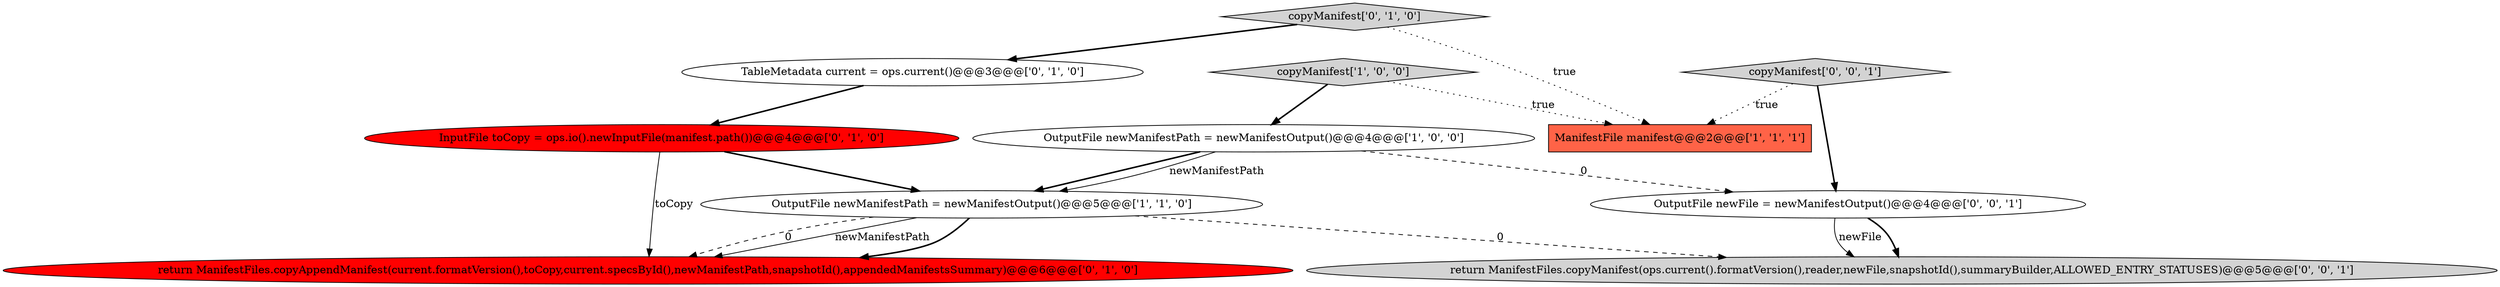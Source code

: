 digraph {
4 [style = filled, label = "copyManifest['0', '1', '0']", fillcolor = lightgray, shape = diamond image = "AAA0AAABBB2BBB"];
10 [style = filled, label = "return ManifestFiles.copyManifest(ops.current().formatVersion(),reader,newFile,snapshotId(),summaryBuilder,ALLOWED_ENTRY_STATUSES)@@@5@@@['0', '0', '1']", fillcolor = lightgray, shape = ellipse image = "AAA0AAABBB3BBB"];
0 [style = filled, label = "OutputFile newManifestPath = newManifestOutput()@@@5@@@['1', '1', '0']", fillcolor = white, shape = ellipse image = "AAA0AAABBB1BBB"];
1 [style = filled, label = "copyManifest['1', '0', '0']", fillcolor = lightgray, shape = diamond image = "AAA0AAABBB1BBB"];
7 [style = filled, label = "InputFile toCopy = ops.io().newInputFile(manifest.path())@@@4@@@['0', '1', '0']", fillcolor = red, shape = ellipse image = "AAA1AAABBB2BBB"];
3 [style = filled, label = "ManifestFile manifest@@@2@@@['1', '1', '1']", fillcolor = tomato, shape = box image = "AAA0AAABBB1BBB"];
9 [style = filled, label = "copyManifest['0', '0', '1']", fillcolor = lightgray, shape = diamond image = "AAA0AAABBB3BBB"];
6 [style = filled, label = "return ManifestFiles.copyAppendManifest(current.formatVersion(),toCopy,current.specsById(),newManifestPath,snapshotId(),appendedManifestsSummary)@@@6@@@['0', '1', '0']", fillcolor = red, shape = ellipse image = "AAA1AAABBB2BBB"];
2 [style = filled, label = "OutputFile newManifestPath = newManifestOutput()@@@4@@@['1', '0', '0']", fillcolor = white, shape = ellipse image = "AAA0AAABBB1BBB"];
5 [style = filled, label = "TableMetadata current = ops.current()@@@3@@@['0', '1', '0']", fillcolor = white, shape = ellipse image = "AAA0AAABBB2BBB"];
8 [style = filled, label = "OutputFile newFile = newManifestOutput()@@@4@@@['0', '0', '1']", fillcolor = white, shape = ellipse image = "AAA0AAABBB3BBB"];
5->7 [style = bold, label=""];
8->10 [style = bold, label=""];
1->2 [style = bold, label=""];
2->0 [style = bold, label=""];
7->0 [style = bold, label=""];
8->10 [style = solid, label="newFile"];
0->6 [style = solid, label="newManifestPath"];
4->3 [style = dotted, label="true"];
0->10 [style = dashed, label="0"];
9->8 [style = bold, label=""];
0->6 [style = bold, label=""];
4->5 [style = bold, label=""];
2->8 [style = dashed, label="0"];
9->3 [style = dotted, label="true"];
7->6 [style = solid, label="toCopy"];
0->6 [style = dashed, label="0"];
1->3 [style = dotted, label="true"];
2->0 [style = solid, label="newManifestPath"];
}
